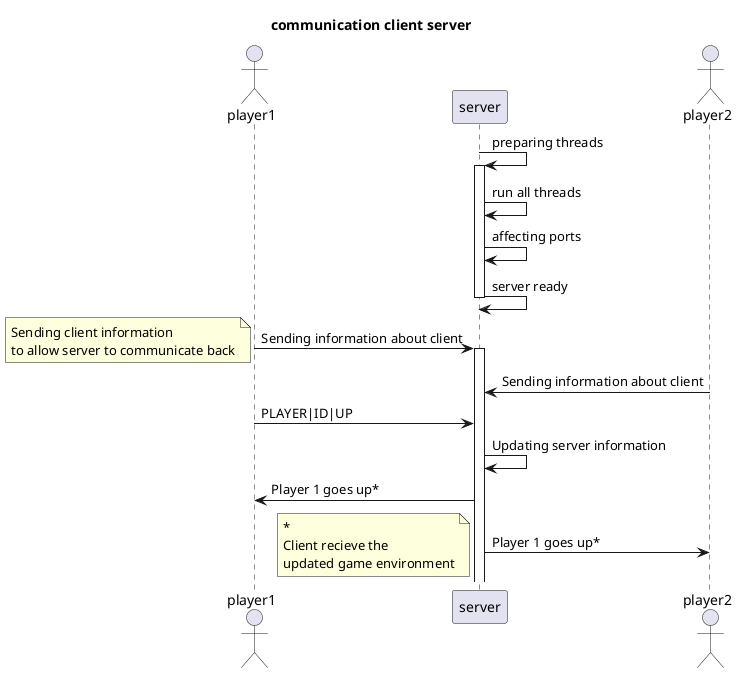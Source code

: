 @startuml
title communication client server
actor player2 order 30
actor player1 order 10
participant server order 20

server -> server  ++ : preparing threads
server -> server : run all threads
server -> server : affecting ports
server -> server -- : server ready
player1 -> server ++ : Sending information about client
note left
Sending client information
to allow server to communicate back
end note
player2 -> server : Sending information about client
player1 -> server : PLAYER|ID|UP
server -> server : Updating server information
server -> player1 : Player 1 goes up*
server -> player2 : Player 1 goes up*
note left
*
Client recieve the 
updated game environment
end note
@enduml